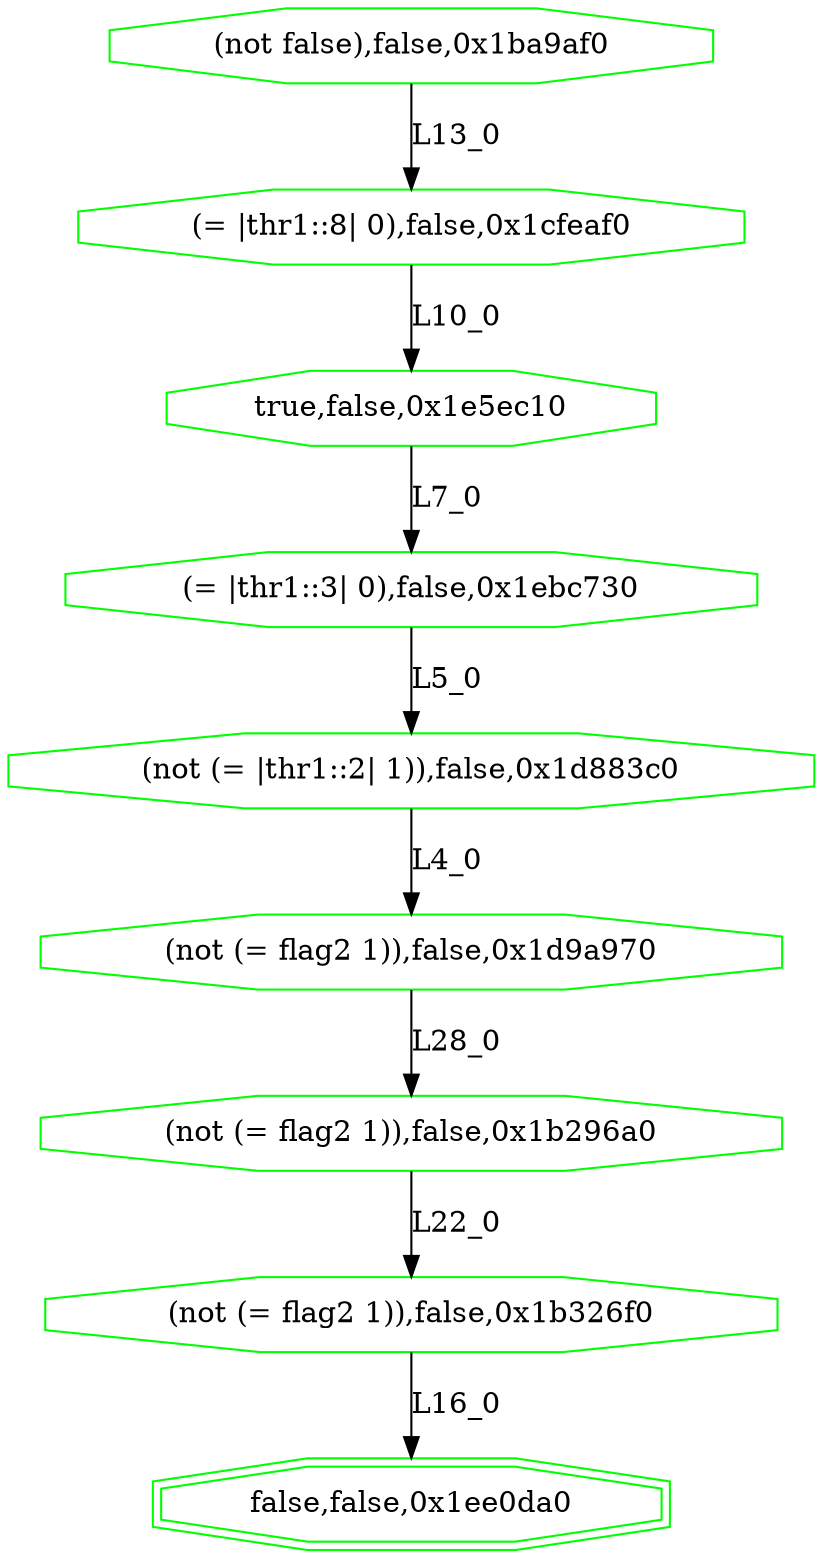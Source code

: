 digraph G {
0[label="(not false),false,0x1ba9af0", color=green,shape=octagon];
1[label="(= |thr1::8| 0),false,0x1cfeaf0", color=green,shape=octagon];
2[label="true,false,0x1e5ec10", color=green,shape=octagon];
3[label="(= |thr1::3| 0),false,0x1ebc730", color=green,shape=octagon];
4[label="(not (= |thr1::2| 1)),false,0x1d883c0", color=green,shape=octagon];
5[label="(not (= flag2 1)),false,0x1d9a970", color=green,shape=octagon];
6[label="(not (= flag2 1)),false,0x1b296a0", color=green,shape=octagon];
7[label="(not (= flag2 1)),false,0x1b326f0", color=green,shape=octagon];
8[label="false,false,0x1ee0da0", color=green,shape=doubleoctagon];
0->1 [label="L13_0"];
1->2 [label="L10_0"];
2->3 [label="L7_0"];
3->4 [label="L5_0"];
4->5 [label="L4_0"];
5->6 [label="L28_0"];
6->7 [label="L22_0"];
7->8 [label="L16_0"];
}
